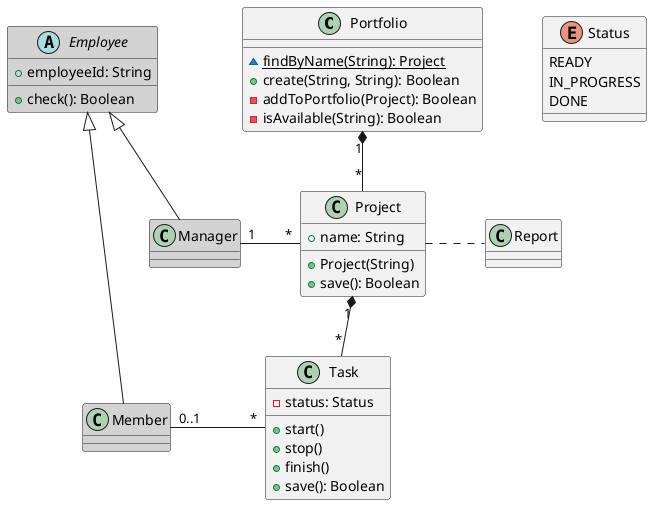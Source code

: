 @startuml

skinparam nodesep 60
skinparam ranksep 60

skinparam class {
  backgroundColor<<external>> #D3D3D3
}
hide stereotypes

class Portfolio {
  ~ {static} findByName(String): Project
  + create(String, String): Boolean
  - addToPortfolio(Project): Boolean
  - isAvailable(String): Boolean
}

class Project {
  + name: String
  + Project(String)
  + save(): Boolean
}

class Task {
  - status: Status
  + start()
  + stop()
  + finish()
  + save(): Boolean
}

enum Status {
  READY
  IN_PROGRESS
  DONE
}

class Manager <<external>>
class Member <<external>>
abstract class Employee <<external>> {
  + employeeId: String
  + check(): Boolean
}
Employee <|-- Manager
Employee <|-- Member

class Report

Portfolio "1" *-- "*" Project
Project "1" *-- "*" Task
Project . Report
Member "0..1" - "*" Task
Manager "1" - "*" Project

@enduml

